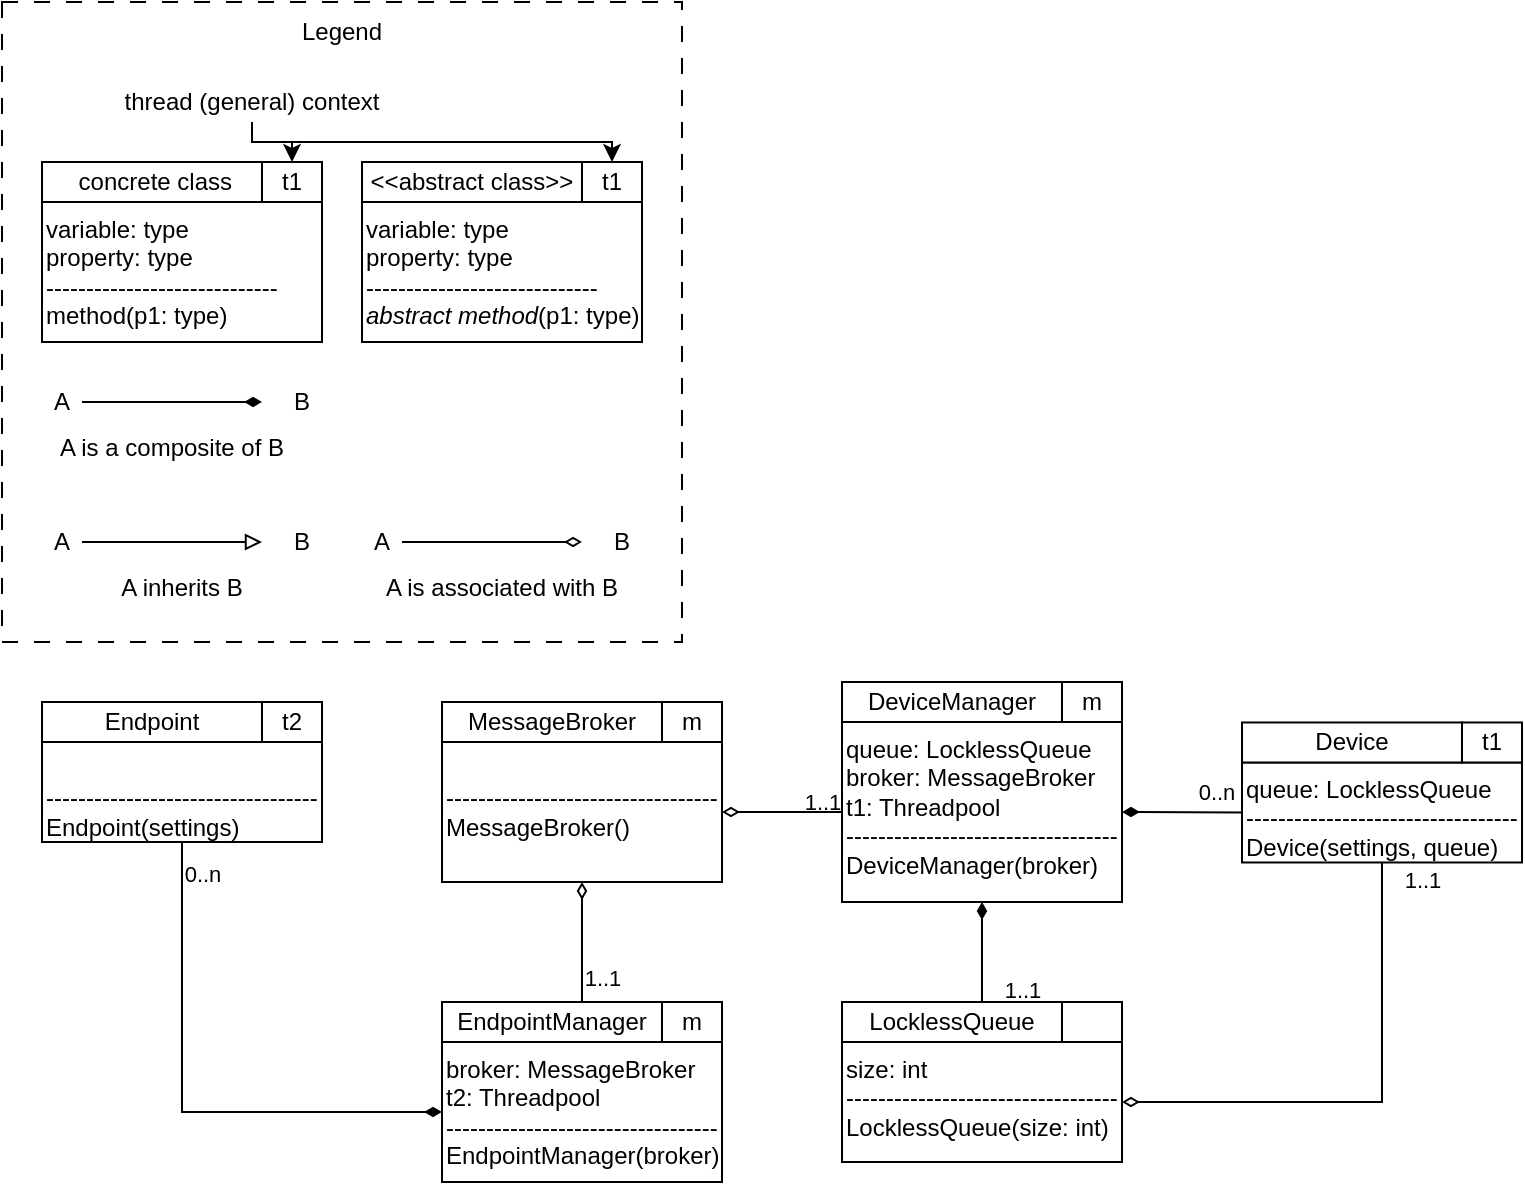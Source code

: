<mxfile version="21.6.5" type="device">
  <diagram id="C5RBs43oDa-KdzZeNtuy" name="Page-1">
    <mxGraphModel dx="1021" dy="554" grid="1" gridSize="10" guides="1" tooltips="1" connect="1" arrows="1" fold="1" page="1" pageScale="1" pageWidth="1169" pageHeight="827" math="0" shadow="0">
      <root>
        <mxCell id="WIyWlLk6GJQsqaUBKTNV-0" />
        <mxCell id="WIyWlLk6GJQsqaUBKTNV-1" parent="WIyWlLk6GJQsqaUBKTNV-0" />
        <mxCell id="YGJBBXcyxhfJ08ppDPxz-61" value="&lt;div&gt;&lt;br&gt;&lt;/div&gt;&lt;div&gt;&lt;br&gt;&lt;/div&gt;" style="rounded=0;whiteSpace=wrap;html=1;align=left;verticalAlign=top;" vertex="1" parent="WIyWlLk6GJQsqaUBKTNV-1">
          <mxGeometry x="220" y="500" width="140" height="90" as="geometry" />
        </mxCell>
        <mxCell id="YGJBBXcyxhfJ08ppDPxz-4" value="" style="rounded=0;whiteSpace=wrap;html=1;fillColor=none;dashed=1;dashPattern=8 8;" vertex="1" parent="WIyWlLk6GJQsqaUBKTNV-1">
          <mxGeometry width="340" height="320" as="geometry" />
        </mxCell>
        <mxCell id="YGJBBXcyxhfJ08ppDPxz-0" value="&lt;div&gt;queue: LocklessQueue&lt;/div&gt;&lt;div&gt;broker: MessageBroker&lt;/div&gt;&lt;div&gt;t1: Threadpool&lt;br&gt;&lt;/div&gt;&lt;div&gt;----------------------------------&lt;/div&gt;&lt;div&gt;DeviceManager(broker)&lt;br&gt;&lt;/div&gt;" style="rounded=0;whiteSpace=wrap;html=1;align=left;verticalAlign=top;" vertex="1" parent="WIyWlLk6GJQsqaUBKTNV-1">
          <mxGeometry x="420" y="360" width="140" height="90" as="geometry" />
        </mxCell>
        <mxCell id="YGJBBXcyxhfJ08ppDPxz-1" value="DeviceManager" style="rounded=0;whiteSpace=wrap;html=1;align=center;" vertex="1" parent="WIyWlLk6GJQsqaUBKTNV-1">
          <mxGeometry x="420" y="340" width="110" height="20" as="geometry" />
        </mxCell>
        <mxCell id="YGJBBXcyxhfJ08ppDPxz-2" value="&lt;div&gt;variable: type&lt;br&gt;&lt;/div&gt;&lt;div&gt;property: type&lt;br&gt;&lt;/div&gt;&lt;div&gt;-----------------------------&lt;/div&gt;&lt;div&gt;method(p1: type)&lt;br&gt;&lt;/div&gt;" style="rounded=0;whiteSpace=wrap;html=1;align=left;verticalAlign=top;" vertex="1" parent="WIyWlLk6GJQsqaUBKTNV-1">
          <mxGeometry x="20" y="100" width="140" height="70" as="geometry" />
        </mxCell>
        <mxCell id="YGJBBXcyxhfJ08ppDPxz-3" value="&amp;nbsp;concrete class" style="rounded=0;whiteSpace=wrap;html=1;align=center;" vertex="1" parent="WIyWlLk6GJQsqaUBKTNV-1">
          <mxGeometry x="20" y="80" width="110" height="20" as="geometry" />
        </mxCell>
        <mxCell id="YGJBBXcyxhfJ08ppDPxz-5" value="&lt;div&gt;Legend&lt;/div&gt;" style="text;html=1;strokeColor=none;fillColor=none;align=center;verticalAlign=middle;whiteSpace=wrap;rounded=0;" vertex="1" parent="WIyWlLk6GJQsqaUBKTNV-1">
          <mxGeometry width="340" height="30" as="geometry" />
        </mxCell>
        <mxCell id="YGJBBXcyxhfJ08ppDPxz-7" value="" style="endArrow=diamondThin;html=1;rounded=0;endFill=1;" edge="1" parent="WIyWlLk6GJQsqaUBKTNV-1">
          <mxGeometry width="50" height="50" relative="1" as="geometry">
            <mxPoint x="40" y="200" as="sourcePoint" />
            <mxPoint x="130" y="200" as="targetPoint" />
          </mxGeometry>
        </mxCell>
        <mxCell id="YGJBBXcyxhfJ08ppDPxz-8" value="A" style="text;html=1;strokeColor=none;fillColor=none;align=center;verticalAlign=middle;whiteSpace=wrap;rounded=0;" vertex="1" parent="WIyWlLk6GJQsqaUBKTNV-1">
          <mxGeometry x="20" y="190" width="20" height="20" as="geometry" />
        </mxCell>
        <mxCell id="YGJBBXcyxhfJ08ppDPxz-9" value="&lt;div&gt;B&lt;/div&gt;" style="text;html=1;strokeColor=none;fillColor=none;align=center;verticalAlign=middle;whiteSpace=wrap;rounded=0;" vertex="1" parent="WIyWlLk6GJQsqaUBKTNV-1">
          <mxGeometry x="140" y="190" width="20" height="20" as="geometry" />
        </mxCell>
        <mxCell id="YGJBBXcyxhfJ08ppDPxz-10" value="A is a composite of B" style="text;html=1;strokeColor=none;fillColor=none;align=center;verticalAlign=middle;whiteSpace=wrap;rounded=0;" vertex="1" parent="WIyWlLk6GJQsqaUBKTNV-1">
          <mxGeometry x="25" y="220" width="120" height="5" as="geometry" />
        </mxCell>
        <mxCell id="YGJBBXcyxhfJ08ppDPxz-11" value="" style="endArrow=diamondThin;html=1;rounded=0;endFill=0;" edge="1" parent="WIyWlLk6GJQsqaUBKTNV-1">
          <mxGeometry width="50" height="50" relative="1" as="geometry">
            <mxPoint x="200" y="270" as="sourcePoint" />
            <mxPoint x="290" y="270" as="targetPoint" />
          </mxGeometry>
        </mxCell>
        <mxCell id="YGJBBXcyxhfJ08ppDPxz-12" value="A" style="text;html=1;strokeColor=none;fillColor=none;align=center;verticalAlign=middle;whiteSpace=wrap;rounded=0;" vertex="1" parent="WIyWlLk6GJQsqaUBKTNV-1">
          <mxGeometry x="180" y="260" width="20" height="20" as="geometry" />
        </mxCell>
        <mxCell id="YGJBBXcyxhfJ08ppDPxz-13" value="&lt;div&gt;B&lt;/div&gt;" style="text;html=1;strokeColor=none;fillColor=none;align=center;verticalAlign=middle;whiteSpace=wrap;rounded=0;" vertex="1" parent="WIyWlLk6GJQsqaUBKTNV-1">
          <mxGeometry x="300" y="260" width="20" height="20" as="geometry" />
        </mxCell>
        <mxCell id="YGJBBXcyxhfJ08ppDPxz-14" value="A is associated with B" style="text;html=1;strokeColor=none;fillColor=none;align=center;verticalAlign=middle;whiteSpace=wrap;rounded=0;" vertex="1" parent="WIyWlLk6GJQsqaUBKTNV-1">
          <mxGeometry x="180" y="290" width="140" height="5" as="geometry" />
        </mxCell>
        <mxCell id="YGJBBXcyxhfJ08ppDPxz-15" value="" style="endArrow=block;html=1;rounded=0;endFill=0;" edge="1" parent="WIyWlLk6GJQsqaUBKTNV-1">
          <mxGeometry width="50" height="50" relative="1" as="geometry">
            <mxPoint x="40" y="270" as="sourcePoint" />
            <mxPoint x="130" y="270" as="targetPoint" />
          </mxGeometry>
        </mxCell>
        <mxCell id="YGJBBXcyxhfJ08ppDPxz-16" value="A" style="text;html=1;strokeColor=none;fillColor=none;align=center;verticalAlign=middle;whiteSpace=wrap;rounded=0;" vertex="1" parent="WIyWlLk6GJQsqaUBKTNV-1">
          <mxGeometry x="20" y="260" width="20" height="20" as="geometry" />
        </mxCell>
        <mxCell id="YGJBBXcyxhfJ08ppDPxz-17" value="&lt;div&gt;B&lt;/div&gt;" style="text;html=1;strokeColor=none;fillColor=none;align=center;verticalAlign=middle;whiteSpace=wrap;rounded=0;" vertex="1" parent="WIyWlLk6GJQsqaUBKTNV-1">
          <mxGeometry x="140" y="260" width="20" height="20" as="geometry" />
        </mxCell>
        <mxCell id="YGJBBXcyxhfJ08ppDPxz-18" value="A inherits B" style="text;html=1;strokeColor=none;fillColor=none;align=center;verticalAlign=middle;whiteSpace=wrap;rounded=0;" vertex="1" parent="WIyWlLk6GJQsqaUBKTNV-1">
          <mxGeometry x="20" y="290" width="140" height="5" as="geometry" />
        </mxCell>
        <mxCell id="YGJBBXcyxhfJ08ppDPxz-19" value="&lt;div&gt;variable: type&lt;br&gt;&lt;/div&gt;&lt;div&gt;property: type&lt;br&gt;&lt;/div&gt;&lt;div&gt;-----------------------------&lt;/div&gt;&lt;div&gt;&lt;i&gt;abstract method&lt;/i&gt;(p1: type)&lt;br&gt;&lt;/div&gt;" style="rounded=0;whiteSpace=wrap;html=1;align=left;verticalAlign=top;" vertex="1" parent="WIyWlLk6GJQsqaUBKTNV-1">
          <mxGeometry x="180" y="100" width="140" height="70" as="geometry" />
        </mxCell>
        <mxCell id="YGJBBXcyxhfJ08ppDPxz-20" value="&amp;lt;&amp;lt;abstract class&amp;gt;&amp;gt;" style="rounded=0;whiteSpace=wrap;html=1;align=center;" vertex="1" parent="WIyWlLk6GJQsqaUBKTNV-1">
          <mxGeometry x="180" y="80" width="110" height="20" as="geometry" />
        </mxCell>
        <mxCell id="YGJBBXcyxhfJ08ppDPxz-21" value="m" style="rounded=0;whiteSpace=wrap;html=1;" vertex="1" parent="WIyWlLk6GJQsqaUBKTNV-1">
          <mxGeometry x="530" y="340" width="30" height="20" as="geometry" />
        </mxCell>
        <mxCell id="YGJBBXcyxhfJ08ppDPxz-22" value="t1" style="rounded=0;whiteSpace=wrap;html=1;" vertex="1" parent="WIyWlLk6GJQsqaUBKTNV-1">
          <mxGeometry x="290" y="80" width="30" height="20" as="geometry" />
        </mxCell>
        <mxCell id="YGJBBXcyxhfJ08ppDPxz-23" value="t1" style="rounded=0;whiteSpace=wrap;html=1;" vertex="1" parent="WIyWlLk6GJQsqaUBKTNV-1">
          <mxGeometry x="130" y="80" width="30" height="20" as="geometry" />
        </mxCell>
        <mxCell id="YGJBBXcyxhfJ08ppDPxz-25" value="thread (general) context" style="text;html=1;strokeColor=none;fillColor=none;align=center;verticalAlign=middle;whiteSpace=wrap;rounded=0;" vertex="1" parent="WIyWlLk6GJQsqaUBKTNV-1">
          <mxGeometry x="20" y="40" width="210" height="20" as="geometry" />
        </mxCell>
        <mxCell id="YGJBBXcyxhfJ08ppDPxz-27" value="" style="endArrow=classic;html=1;rounded=0;exitX=0.5;exitY=1;exitDx=0;exitDy=0;entryX=0.5;entryY=0;entryDx=0;entryDy=0;" edge="1" parent="WIyWlLk6GJQsqaUBKTNV-1" source="YGJBBXcyxhfJ08ppDPxz-25" target="YGJBBXcyxhfJ08ppDPxz-23">
          <mxGeometry width="50" height="50" relative="1" as="geometry">
            <mxPoint x="120" y="130" as="sourcePoint" />
            <mxPoint x="170" y="80" as="targetPoint" />
            <Array as="points">
              <mxPoint x="125" y="70" />
              <mxPoint x="145" y="70" />
            </Array>
          </mxGeometry>
        </mxCell>
        <mxCell id="YGJBBXcyxhfJ08ppDPxz-28" value="" style="endArrow=classic;html=1;rounded=0;exitX=0.5;exitY=1;exitDx=0;exitDy=0;entryX=0.5;entryY=0;entryDx=0;entryDy=0;" edge="1" parent="WIyWlLk6GJQsqaUBKTNV-1" source="YGJBBXcyxhfJ08ppDPxz-25" target="YGJBBXcyxhfJ08ppDPxz-22">
          <mxGeometry width="50" height="50" relative="1" as="geometry">
            <mxPoint x="150" y="110" as="sourcePoint" />
            <mxPoint x="200" y="60" as="targetPoint" />
            <Array as="points">
              <mxPoint x="125" y="70" />
              <mxPoint x="305" y="70" />
            </Array>
          </mxGeometry>
        </mxCell>
        <mxCell id="YGJBBXcyxhfJ08ppDPxz-29" value="queue: LocklessQueue&lt;br&gt;&lt;div&gt;----------------------------------&lt;/div&gt;&lt;div&gt;Device(settings, queue)&lt;br&gt;&lt;/div&gt;" style="rounded=0;whiteSpace=wrap;html=1;align=left;verticalAlign=top;" vertex="1" parent="WIyWlLk6GJQsqaUBKTNV-1">
          <mxGeometry x="620" y="380.24" width="140" height="50" as="geometry" />
        </mxCell>
        <mxCell id="YGJBBXcyxhfJ08ppDPxz-30" value="Device " style="rounded=0;whiteSpace=wrap;html=1;align=center;" vertex="1" parent="WIyWlLk6GJQsqaUBKTNV-1">
          <mxGeometry x="620" y="360.24" width="110" height="20" as="geometry" />
        </mxCell>
        <mxCell id="YGJBBXcyxhfJ08ppDPxz-31" value="t1" style="rounded=0;whiteSpace=wrap;html=1;" vertex="1" parent="WIyWlLk6GJQsqaUBKTNV-1">
          <mxGeometry x="730" y="360.24" width="30" height="20" as="geometry" />
        </mxCell>
        <mxCell id="YGJBBXcyxhfJ08ppDPxz-36" value="" style="endArrow=diamondThin;html=1;rounded=0;endFill=1;entryX=1;entryY=0.5;entryDx=0;entryDy=0;exitX=0;exitY=0.5;exitDx=0;exitDy=0;" edge="1" parent="WIyWlLk6GJQsqaUBKTNV-1" source="YGJBBXcyxhfJ08ppDPxz-29" target="YGJBBXcyxhfJ08ppDPxz-0">
          <mxGeometry width="50" height="50" relative="1" as="geometry">
            <mxPoint x="630" y="400" as="sourcePoint" />
            <mxPoint x="600" y="380" as="targetPoint" />
          </mxGeometry>
        </mxCell>
        <mxCell id="YGJBBXcyxhfJ08ppDPxz-45" value="0..n" style="edgeLabel;html=1;align=center;verticalAlign=middle;resizable=0;points=[];" vertex="1" connectable="0" parent="YGJBBXcyxhfJ08ppDPxz-36">
          <mxGeometry x="-0.55" relative="1" as="geometry">
            <mxPoint y="-10" as="offset" />
          </mxGeometry>
        </mxCell>
        <mxCell id="YGJBBXcyxhfJ08ppDPxz-39" value="&lt;div&gt;&lt;br&gt;&lt;/div&gt;" style="rounded=0;whiteSpace=wrap;html=1;align=left;verticalAlign=top;" vertex="1" parent="WIyWlLk6GJQsqaUBKTNV-1">
          <mxGeometry x="420" y="500" width="140" height="60" as="geometry" />
        </mxCell>
        <mxCell id="YGJBBXcyxhfJ08ppDPxz-40" value="LocklessQueue" style="rounded=0;whiteSpace=wrap;html=1;align=center;" vertex="1" parent="WIyWlLk6GJQsqaUBKTNV-1">
          <mxGeometry x="420" y="500" width="110" height="20" as="geometry" />
        </mxCell>
        <mxCell id="YGJBBXcyxhfJ08ppDPxz-41" value="" style="rounded=0;whiteSpace=wrap;html=1;" vertex="1" parent="WIyWlLk6GJQsqaUBKTNV-1">
          <mxGeometry x="530" y="500" width="30" height="20" as="geometry" />
        </mxCell>
        <mxCell id="YGJBBXcyxhfJ08ppDPxz-42" value="" style="endArrow=diamondThin;html=1;rounded=0;endFill=1;entryX=0.5;entryY=1;entryDx=0;entryDy=0;exitX=0.5;exitY=0;exitDx=0;exitDy=0;" edge="1" parent="WIyWlLk6GJQsqaUBKTNV-1" source="YGJBBXcyxhfJ08ppDPxz-39" target="YGJBBXcyxhfJ08ppDPxz-0">
          <mxGeometry width="50" height="50" relative="1" as="geometry">
            <mxPoint x="490" y="490" as="sourcePoint" />
            <mxPoint x="570" y="410" as="targetPoint" />
          </mxGeometry>
        </mxCell>
        <mxCell id="YGJBBXcyxhfJ08ppDPxz-43" value="&lt;div&gt;1..1&lt;/div&gt;" style="edgeLabel;html=1;align=center;verticalAlign=middle;resizable=0;points=[];labelBackgroundColor=none;" vertex="1" connectable="0" parent="YGJBBXcyxhfJ08ppDPxz-42">
          <mxGeometry x="-0.085" relative="1" as="geometry">
            <mxPoint x="20" y="17" as="offset" />
          </mxGeometry>
        </mxCell>
        <mxCell id="YGJBBXcyxhfJ08ppDPxz-46" value="&lt;div&gt;size: int&lt;/div&gt;&lt;div&gt;----------------------------------&lt;br&gt;&lt;/div&gt;&lt;div&gt;LocklessQueue(size: int)&lt;br&gt;&lt;/div&gt;" style="rounded=0;whiteSpace=wrap;html=1;align=left;verticalAlign=top;" vertex="1" parent="WIyWlLk6GJQsqaUBKTNV-1">
          <mxGeometry x="420" y="520" width="140" height="60" as="geometry" />
        </mxCell>
        <mxCell id="YGJBBXcyxhfJ08ppDPxz-47" value="" style="endArrow=diamondThin;html=1;rounded=0;endFill=0;entryX=1;entryY=0.5;entryDx=0;entryDy=0;exitX=0.5;exitY=1;exitDx=0;exitDy=0;" edge="1" parent="WIyWlLk6GJQsqaUBKTNV-1" source="YGJBBXcyxhfJ08ppDPxz-29" target="YGJBBXcyxhfJ08ppDPxz-46">
          <mxGeometry width="50" height="50" relative="1" as="geometry">
            <mxPoint x="610" y="540" as="sourcePoint" />
            <mxPoint x="740" y="580" as="targetPoint" />
            <Array as="points">
              <mxPoint x="690" y="550" />
            </Array>
          </mxGeometry>
        </mxCell>
        <mxCell id="YGJBBXcyxhfJ08ppDPxz-49" value="1..1" style="edgeLabel;html=1;align=center;verticalAlign=middle;resizable=0;points=[];labelBackgroundColor=none;" vertex="1" connectable="0" parent="YGJBBXcyxhfJ08ppDPxz-47">
          <mxGeometry x="-0.928" y="-1" relative="1" as="geometry">
            <mxPoint x="21" as="offset" />
          </mxGeometry>
        </mxCell>
        <mxCell id="YGJBBXcyxhfJ08ppDPxz-50" value="&lt;br&gt;&lt;div&gt;----------------------------------&lt;/div&gt;&lt;div&gt;MessageBroker()&lt;br&gt;&lt;/div&gt;" style="rounded=0;whiteSpace=wrap;html=1;align=left;verticalAlign=top;" vertex="1" parent="WIyWlLk6GJQsqaUBKTNV-1">
          <mxGeometry x="220" y="370" width="140" height="70" as="geometry" />
        </mxCell>
        <mxCell id="YGJBBXcyxhfJ08ppDPxz-51" value="MessageBroker" style="rounded=0;whiteSpace=wrap;html=1;align=center;" vertex="1" parent="WIyWlLk6GJQsqaUBKTNV-1">
          <mxGeometry x="220" y="350" width="110" height="20" as="geometry" />
        </mxCell>
        <mxCell id="YGJBBXcyxhfJ08ppDPxz-52" value="m" style="rounded=0;whiteSpace=wrap;html=1;" vertex="1" parent="WIyWlLk6GJQsqaUBKTNV-1">
          <mxGeometry x="330" y="350" width="30" height="20" as="geometry" />
        </mxCell>
        <mxCell id="YGJBBXcyxhfJ08ppDPxz-53" value="" style="endArrow=diamondThin;html=1;rounded=0;endFill=0;entryX=1;entryY=0.5;entryDx=0;entryDy=0;exitX=0;exitY=0.5;exitDx=0;exitDy=0;" edge="1" parent="WIyWlLk6GJQsqaUBKTNV-1" source="YGJBBXcyxhfJ08ppDPxz-0" target="YGJBBXcyxhfJ08ppDPxz-50">
          <mxGeometry width="50" height="50" relative="1" as="geometry">
            <mxPoint x="280" y="480" as="sourcePoint" />
            <mxPoint x="370" y="480" as="targetPoint" />
          </mxGeometry>
        </mxCell>
        <mxCell id="YGJBBXcyxhfJ08ppDPxz-55" value="1..1" style="edgeLabel;html=1;align=center;verticalAlign=middle;resizable=0;points=[];labelBackgroundColor=none;" vertex="1" connectable="0" parent="YGJBBXcyxhfJ08ppDPxz-53">
          <mxGeometry x="-0.536" y="-1" relative="1" as="geometry">
            <mxPoint x="4" y="-4" as="offset" />
          </mxGeometry>
        </mxCell>
        <mxCell id="YGJBBXcyxhfJ08ppDPxz-56" value="&lt;div&gt;broker: MessageBroker&lt;/div&gt;&lt;div&gt;t2: Threadpool&lt;br&gt;&lt;/div&gt;&lt;div&gt;----------------------------------&lt;/div&gt;&lt;div&gt;EndpointManager(broker)&lt;br&gt;&lt;/div&gt;" style="rounded=0;whiteSpace=wrap;html=1;align=left;verticalAlign=top;" vertex="1" parent="WIyWlLk6GJQsqaUBKTNV-1">
          <mxGeometry x="220" y="520" width="140" height="70" as="geometry" />
        </mxCell>
        <mxCell id="YGJBBXcyxhfJ08ppDPxz-57" value="EndpointManager" style="rounded=0;whiteSpace=wrap;html=1;align=center;" vertex="1" parent="WIyWlLk6GJQsqaUBKTNV-1">
          <mxGeometry x="220" y="500" width="110" height="20" as="geometry" />
        </mxCell>
        <mxCell id="YGJBBXcyxhfJ08ppDPxz-58" value="m" style="rounded=0;whiteSpace=wrap;html=1;" vertex="1" parent="WIyWlLk6GJQsqaUBKTNV-1">
          <mxGeometry x="330" y="500" width="30" height="20" as="geometry" />
        </mxCell>
        <mxCell id="YGJBBXcyxhfJ08ppDPxz-59" value="" style="endArrow=diamondThin;html=1;rounded=0;endFill=0;entryX=0.5;entryY=1;entryDx=0;entryDy=0;exitX=0.5;exitY=0;exitDx=0;exitDy=0;" edge="1" parent="WIyWlLk6GJQsqaUBKTNV-1" source="YGJBBXcyxhfJ08ppDPxz-61" target="YGJBBXcyxhfJ08ppDPxz-50">
          <mxGeometry width="50" height="50" relative="1" as="geometry">
            <mxPoint x="286" y="480" as="sourcePoint" />
            <mxPoint x="370" y="415" as="targetPoint" />
          </mxGeometry>
        </mxCell>
        <mxCell id="YGJBBXcyxhfJ08ppDPxz-60" value="1..1" style="edgeLabel;html=1;align=center;verticalAlign=middle;resizable=0;points=[];labelBackgroundColor=none;" vertex="1" connectable="0" parent="YGJBBXcyxhfJ08ppDPxz-59">
          <mxGeometry x="-0.536" y="-1" relative="1" as="geometry">
            <mxPoint x="9" y="2" as="offset" />
          </mxGeometry>
        </mxCell>
        <mxCell id="YGJBBXcyxhfJ08ppDPxz-62" value="&lt;br&gt;&lt;div&gt;----------------------------------&lt;/div&gt;&lt;div&gt;Endpoint(settings)&lt;br&gt;&lt;/div&gt;" style="rounded=0;whiteSpace=wrap;html=1;align=left;verticalAlign=top;" vertex="1" parent="WIyWlLk6GJQsqaUBKTNV-1">
          <mxGeometry x="20" y="370" width="140" height="50" as="geometry" />
        </mxCell>
        <mxCell id="YGJBBXcyxhfJ08ppDPxz-63" value="Endpoint" style="rounded=0;whiteSpace=wrap;html=1;align=center;" vertex="1" parent="WIyWlLk6GJQsqaUBKTNV-1">
          <mxGeometry x="20" y="350" width="110" height="20" as="geometry" />
        </mxCell>
        <mxCell id="YGJBBXcyxhfJ08ppDPxz-64" value="t2" style="rounded=0;whiteSpace=wrap;html=1;" vertex="1" parent="WIyWlLk6GJQsqaUBKTNV-1">
          <mxGeometry x="130" y="350" width="30" height="20" as="geometry" />
        </mxCell>
        <mxCell id="YGJBBXcyxhfJ08ppDPxz-67" value="" style="endArrow=diamondThin;html=1;rounded=0;endFill=1;entryX=0;entryY=0.5;entryDx=0;entryDy=0;exitX=0.5;exitY=1;exitDx=0;exitDy=0;" edge="1" parent="WIyWlLk6GJQsqaUBKTNV-1" source="YGJBBXcyxhfJ08ppDPxz-62" target="YGJBBXcyxhfJ08ppDPxz-56">
          <mxGeometry width="50" height="50" relative="1" as="geometry">
            <mxPoint x="630" y="415" as="sourcePoint" />
            <mxPoint x="570" y="415" as="targetPoint" />
            <Array as="points">
              <mxPoint x="90" y="555" />
            </Array>
          </mxGeometry>
        </mxCell>
        <mxCell id="YGJBBXcyxhfJ08ppDPxz-68" value="0..n" style="edgeLabel;html=1;align=center;verticalAlign=middle;resizable=0;points=[];labelBackgroundColor=none;" vertex="1" connectable="0" parent="YGJBBXcyxhfJ08ppDPxz-67">
          <mxGeometry x="-0.55" relative="1" as="geometry">
            <mxPoint x="10" y="-44" as="offset" />
          </mxGeometry>
        </mxCell>
      </root>
    </mxGraphModel>
  </diagram>
</mxfile>
